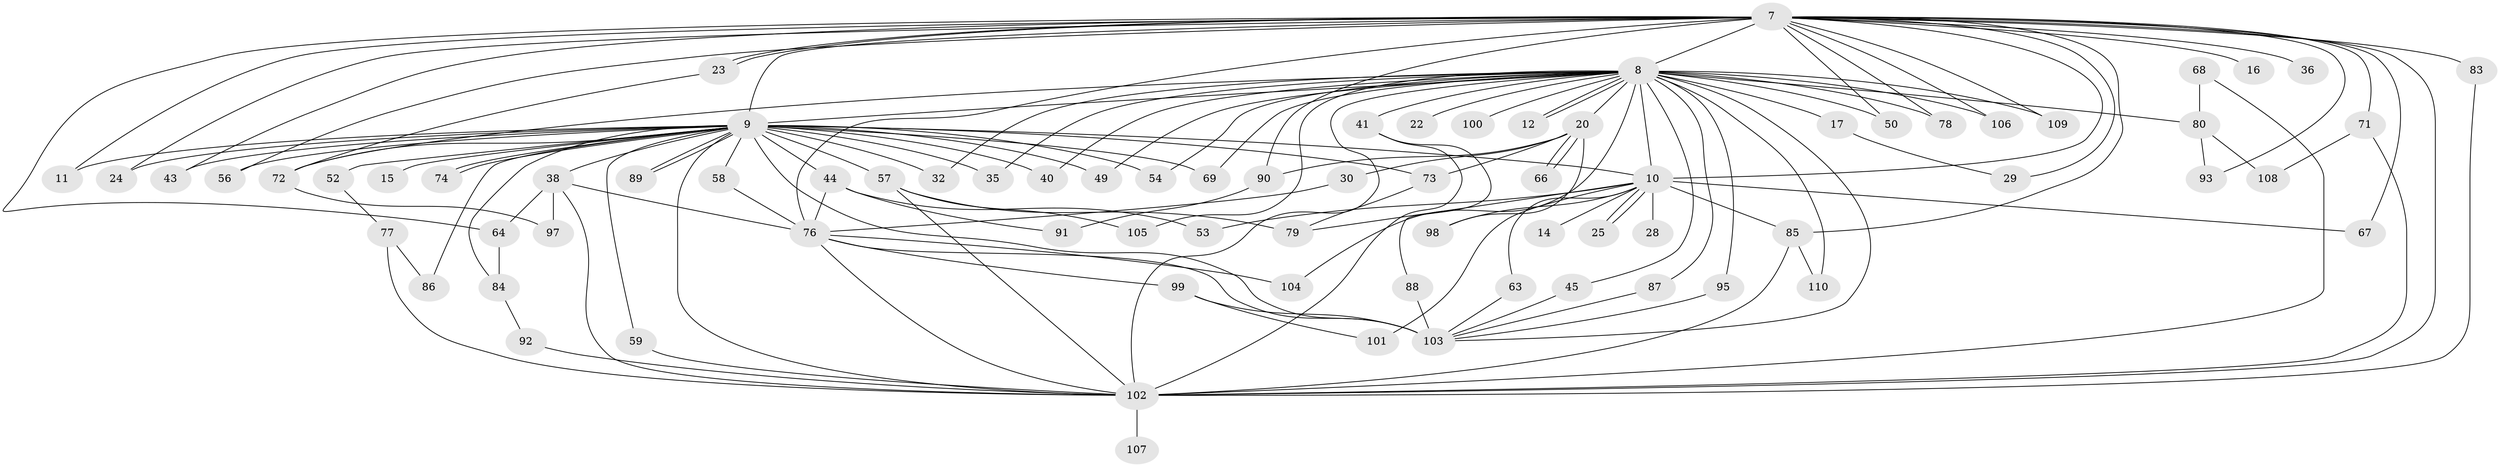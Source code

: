 // original degree distribution, {19: 0.00909090909090909, 11: 0.01818181818181818, 26: 0.00909090909090909, 18: 0.00909090909090909, 25: 0.00909090909090909, 14: 0.00909090909090909, 22: 0.00909090909090909, 28: 0.01818181818181818, 16: 0.00909090909090909, 2: 0.5727272727272728, 4: 0.06363636363636363, 3: 0.19090909090909092, 8: 0.00909090909090909, 9: 0.00909090909090909, 10: 0.00909090909090909, 5: 0.02727272727272727, 6: 0.00909090909090909, 7: 0.00909090909090909}
// Generated by graph-tools (version 1.1) at 2025/48/03/04/25 21:48:05]
// undirected, 77 vertices, 146 edges
graph export_dot {
graph [start="1"]
  node [color=gray90,style=filled];
  7 [super="+3"];
  8 [super="+4"];
  9 [super="+5"];
  10 [super="+6+2"];
  11;
  12;
  14;
  15;
  16;
  17;
  20;
  22;
  23;
  24;
  25;
  28;
  29;
  30;
  32;
  35;
  36;
  38;
  40;
  41 [super="+31"];
  43;
  44;
  45;
  49;
  50;
  52;
  53;
  54;
  56;
  57;
  58;
  59;
  63;
  64;
  66;
  67;
  68;
  69;
  71;
  72 [super="+60"];
  73 [super="+47+55"];
  74;
  76 [super="+65+27"];
  77;
  78;
  79 [super="+70"];
  80 [super="+39"];
  83 [super="+37"];
  84;
  85 [super="+82"];
  86;
  87;
  88;
  89;
  90 [super="+46"];
  91;
  92;
  93;
  95;
  97;
  98;
  99;
  100;
  101;
  102 [super="+62+75+51+96"];
  103 [super="+21+48"];
  104;
  105;
  106;
  107;
  108;
  109;
  110;
  7 -- 8 [weight=6];
  7 -- 9 [weight=4];
  7 -- 10 [weight=6];
  7 -- 11;
  7 -- 16 [weight=2];
  7 -- 23;
  7 -- 23;
  7 -- 36 [weight=2];
  7 -- 71;
  7 -- 76 [weight=4];
  7 -- 78;
  7 -- 90 [weight=2];
  7 -- 109;
  7 -- 64;
  7 -- 67;
  7 -- 83 [weight=2];
  7 -- 24;
  7 -- 29;
  7 -- 93;
  7 -- 106;
  7 -- 43;
  7 -- 50;
  7 -- 56;
  7 -- 85;
  7 -- 102 [weight=2];
  8 -- 9 [weight=6];
  8 -- 10 [weight=9];
  8 -- 12;
  8 -- 12;
  8 -- 17 [weight=2];
  8 -- 20 [weight=2];
  8 -- 22 [weight=2];
  8 -- 35;
  8 -- 41 [weight=2];
  8 -- 49;
  8 -- 50;
  8 -- 69;
  8 -- 78;
  8 -- 100 [weight=2];
  8 -- 104;
  8 -- 109;
  8 -- 110;
  8 -- 80 [weight=3];
  8 -- 87;
  8 -- 95;
  8 -- 32;
  8 -- 103;
  8 -- 40;
  8 -- 105;
  8 -- 106;
  8 -- 45;
  8 -- 54;
  8 -- 102 [weight=4];
  8 -- 72;
  9 -- 10 [weight=6];
  9 -- 15 [weight=2];
  9 -- 24;
  9 -- 40;
  9 -- 49;
  9 -- 52 [weight=2];
  9 -- 54;
  9 -- 56;
  9 -- 58;
  9 -- 72 [weight=2];
  9 -- 74;
  9 -- 74;
  9 -- 84;
  9 -- 89;
  9 -- 89;
  9 -- 103 [weight=4];
  9 -- 69;
  9 -- 11;
  9 -- 73 [weight=2];
  9 -- 86;
  9 -- 32;
  9 -- 35;
  9 -- 38;
  9 -- 43;
  9 -- 44;
  9 -- 57;
  9 -- 59;
  9 -- 102 [weight=2];
  10 -- 14 [weight=2];
  10 -- 25;
  10 -- 25;
  10 -- 28 [weight=2];
  10 -- 53;
  10 -- 98;
  10 -- 101;
  10 -- 67;
  10 -- 63;
  10 -- 85 [weight=2];
  10 -- 79;
  17 -- 29;
  20 -- 30;
  20 -- 66;
  20 -- 66;
  20 -- 98;
  20 -- 90;
  20 -- 73 [weight=2];
  23 -- 72;
  30 -- 76;
  38 -- 64;
  38 -- 97;
  38 -- 102;
  38 -- 76;
  41 -- 88;
  41 -- 102;
  44 -- 53;
  44 -- 91;
  44 -- 76;
  45 -- 103;
  52 -- 77;
  57 -- 79;
  57 -- 105;
  57 -- 102;
  58 -- 76;
  59 -- 102;
  63 -- 103;
  64 -- 84;
  68 -- 80;
  68 -- 102;
  71 -- 108;
  71 -- 102;
  72 -- 97;
  73 -- 79;
  76 -- 103;
  76 -- 99;
  76 -- 102;
  76 -- 104;
  77 -- 86;
  77 -- 102;
  80 -- 108;
  80 -- 93;
  83 -- 102;
  84 -- 92;
  85 -- 110;
  85 -- 102 [weight=2];
  87 -- 103;
  88 -- 103;
  90 -- 91;
  92 -- 102;
  95 -- 103;
  99 -- 101;
  99 -- 103;
  102 -- 107 [weight=2];
}
